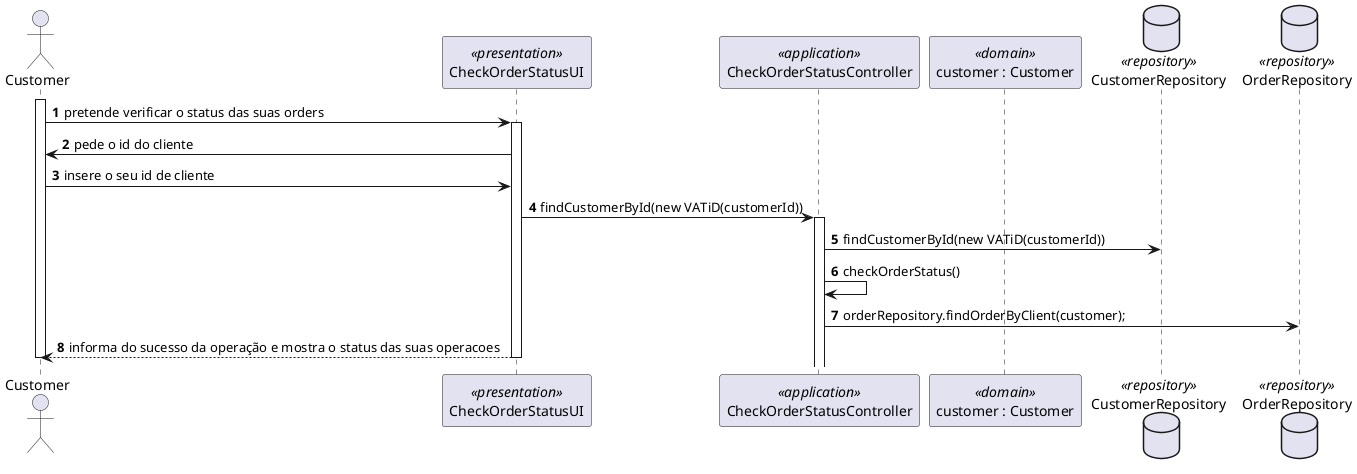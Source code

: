@startuml
autonumber
actor "Customer" as CU
participant "CheckOrderStatusUI" as UI <<presentation>>
participant "CheckOrderStatusController" as CTRL <<application>>
participant "customer : Customer" as CUST <<domain>>
database "CustomerRepository" as custREPO <<repository>>
database "OrderRepository" as orderREPO <<repository>>



activate CU
CU -> UI : pretende verificar o status das suas orders
activate UI
UI-> CU : pede o id do cliente
CU-> UI : insere o seu id de cliente
UI -> CTRL : findCustomerById(new VATiD(customerId))
activate CTRL
CTRL -> custREPO : findCustomerById(new VATiD(customerId))
CTRL -> CTRL : checkOrderStatus()
CTRL-> orderREPO : orderRepository.findOrderByClient(customer);

UI --> CU : informa do sucesso da operação e mostra o status das suas operacoes
deactivate UI
deactivate CU

@enduml
